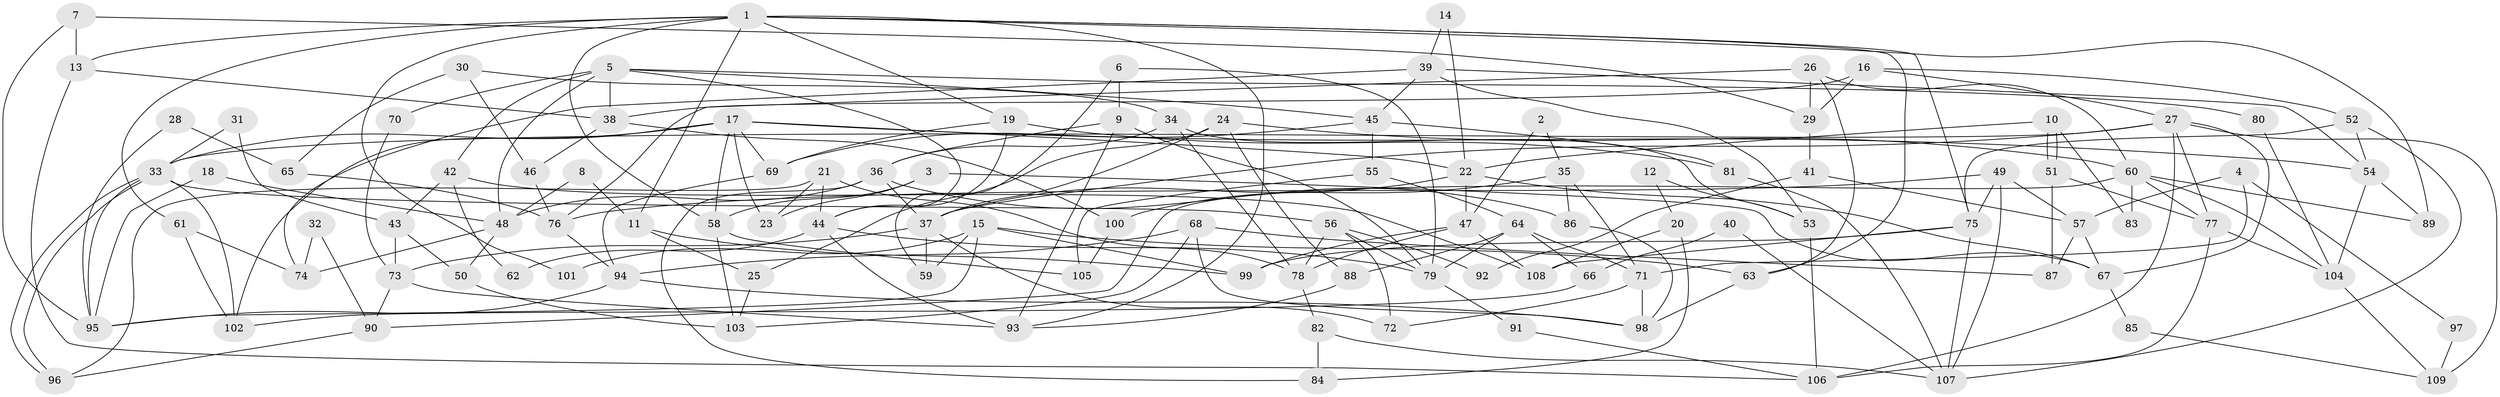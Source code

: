 // coarse degree distribution, {11: 0.029850746268656716, 2: 0.1044776119402985, 3: 0.13432835820895522, 4: 0.208955223880597, 8: 0.04477611940298507, 5: 0.1791044776119403, 7: 0.07462686567164178, 6: 0.14925373134328357, 9: 0.05970149253731343, 10: 0.014925373134328358}
// Generated by graph-tools (version 1.1) at 2025/41/03/06/25 10:41:57]
// undirected, 109 vertices, 218 edges
graph export_dot {
graph [start="1"]
  node [color=gray90,style=filled];
  1;
  2;
  3;
  4;
  5;
  6;
  7;
  8;
  9;
  10;
  11;
  12;
  13;
  14;
  15;
  16;
  17;
  18;
  19;
  20;
  21;
  22;
  23;
  24;
  25;
  26;
  27;
  28;
  29;
  30;
  31;
  32;
  33;
  34;
  35;
  36;
  37;
  38;
  39;
  40;
  41;
  42;
  43;
  44;
  45;
  46;
  47;
  48;
  49;
  50;
  51;
  52;
  53;
  54;
  55;
  56;
  57;
  58;
  59;
  60;
  61;
  62;
  63;
  64;
  65;
  66;
  67;
  68;
  69;
  70;
  71;
  72;
  73;
  74;
  75;
  76;
  77;
  78;
  79;
  80;
  81;
  82;
  83;
  84;
  85;
  86;
  87;
  88;
  89;
  90;
  91;
  92;
  93;
  94;
  95;
  96;
  97;
  98;
  99;
  100;
  101;
  102;
  103;
  104;
  105;
  106;
  107;
  108;
  109;
  1 -- 13;
  1 -- 63;
  1 -- 11;
  1 -- 19;
  1 -- 58;
  1 -- 61;
  1 -- 75;
  1 -- 89;
  1 -- 93;
  1 -- 101;
  2 -- 47;
  2 -- 35;
  3 -- 58;
  3 -- 67;
  3 -- 23;
  4 -- 57;
  4 -- 71;
  4 -- 97;
  5 -- 44;
  5 -- 45;
  5 -- 38;
  5 -- 42;
  5 -- 48;
  5 -- 70;
  5 -- 80;
  6 -- 79;
  6 -- 9;
  6 -- 59;
  7 -- 29;
  7 -- 13;
  7 -- 95;
  8 -- 48;
  8 -- 11;
  9 -- 79;
  9 -- 93;
  9 -- 36;
  10 -- 51;
  10 -- 51;
  10 -- 22;
  10 -- 83;
  11 -- 25;
  11 -- 99;
  12 -- 53;
  12 -- 20;
  13 -- 106;
  13 -- 38;
  14 -- 22;
  14 -- 39;
  15 -- 99;
  15 -- 95;
  15 -- 59;
  15 -- 63;
  15 -- 101;
  16 -- 52;
  16 -- 27;
  16 -- 29;
  16 -- 38;
  17 -- 102;
  17 -- 33;
  17 -- 22;
  17 -- 23;
  17 -- 54;
  17 -- 58;
  17 -- 69;
  18 -- 95;
  18 -- 48;
  19 -- 69;
  19 -- 44;
  19 -- 81;
  20 -- 108;
  20 -- 84;
  21 -- 23;
  21 -- 44;
  21 -- 78;
  21 -- 96;
  22 -- 37;
  22 -- 47;
  22 -- 67;
  24 -- 60;
  24 -- 37;
  24 -- 25;
  24 -- 88;
  25 -- 103;
  26 -- 60;
  26 -- 76;
  26 -- 29;
  26 -- 63;
  27 -- 33;
  27 -- 77;
  27 -- 37;
  27 -- 67;
  27 -- 106;
  27 -- 109;
  28 -- 95;
  28 -- 65;
  29 -- 41;
  30 -- 46;
  30 -- 34;
  30 -- 65;
  31 -- 43;
  31 -- 33;
  32 -- 90;
  32 -- 74;
  33 -- 95;
  33 -- 96;
  33 -- 96;
  33 -- 56;
  33 -- 102;
  34 -- 53;
  34 -- 36;
  34 -- 78;
  35 -- 71;
  35 -- 86;
  35 -- 100;
  36 -- 37;
  36 -- 48;
  36 -- 84;
  36 -- 86;
  37 -- 59;
  37 -- 72;
  37 -- 73;
  38 -- 46;
  38 -- 100;
  39 -- 45;
  39 -- 54;
  39 -- 53;
  39 -- 74;
  40 -- 66;
  40 -- 107;
  41 -- 57;
  41 -- 92;
  42 -- 108;
  42 -- 43;
  42 -- 62;
  43 -- 73;
  43 -- 50;
  44 -- 79;
  44 -- 62;
  44 -- 93;
  45 -- 69;
  45 -- 55;
  45 -- 81;
  46 -- 76;
  47 -- 78;
  47 -- 99;
  47 -- 108;
  48 -- 50;
  48 -- 74;
  49 -- 75;
  49 -- 107;
  49 -- 57;
  49 -- 76;
  50 -- 103;
  51 -- 77;
  51 -- 87;
  52 -- 75;
  52 -- 107;
  52 -- 54;
  53 -- 106;
  54 -- 89;
  54 -- 104;
  55 -- 105;
  55 -- 64;
  56 -- 78;
  56 -- 72;
  56 -- 79;
  56 -- 92;
  57 -- 67;
  57 -- 87;
  58 -- 103;
  58 -- 105;
  60 -- 89;
  60 -- 90;
  60 -- 77;
  60 -- 83;
  60 -- 104;
  61 -- 74;
  61 -- 102;
  63 -- 98;
  64 -- 71;
  64 -- 88;
  64 -- 66;
  64 -- 79;
  65 -- 76;
  66 -- 102;
  67 -- 85;
  68 -- 103;
  68 -- 87;
  68 -- 94;
  68 -- 98;
  69 -- 94;
  70 -- 73;
  71 -- 98;
  71 -- 72;
  73 -- 93;
  73 -- 90;
  75 -- 99;
  75 -- 107;
  75 -- 108;
  76 -- 94;
  77 -- 104;
  77 -- 106;
  78 -- 82;
  79 -- 91;
  80 -- 104;
  81 -- 107;
  82 -- 107;
  82 -- 84;
  85 -- 109;
  86 -- 98;
  88 -- 93;
  90 -- 96;
  91 -- 106;
  94 -- 98;
  94 -- 95;
  97 -- 109;
  100 -- 105;
  104 -- 109;
}
